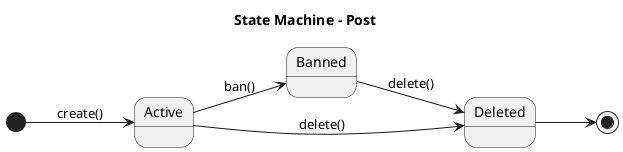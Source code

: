 @startuml
title State Machine - Post
left to right direction


[*] --> Active : create()

Active --> Banned : ban()
Active --> Deleted : delete()

Banned --> Deleted : delete()

Deleted --> [*]

@enduml